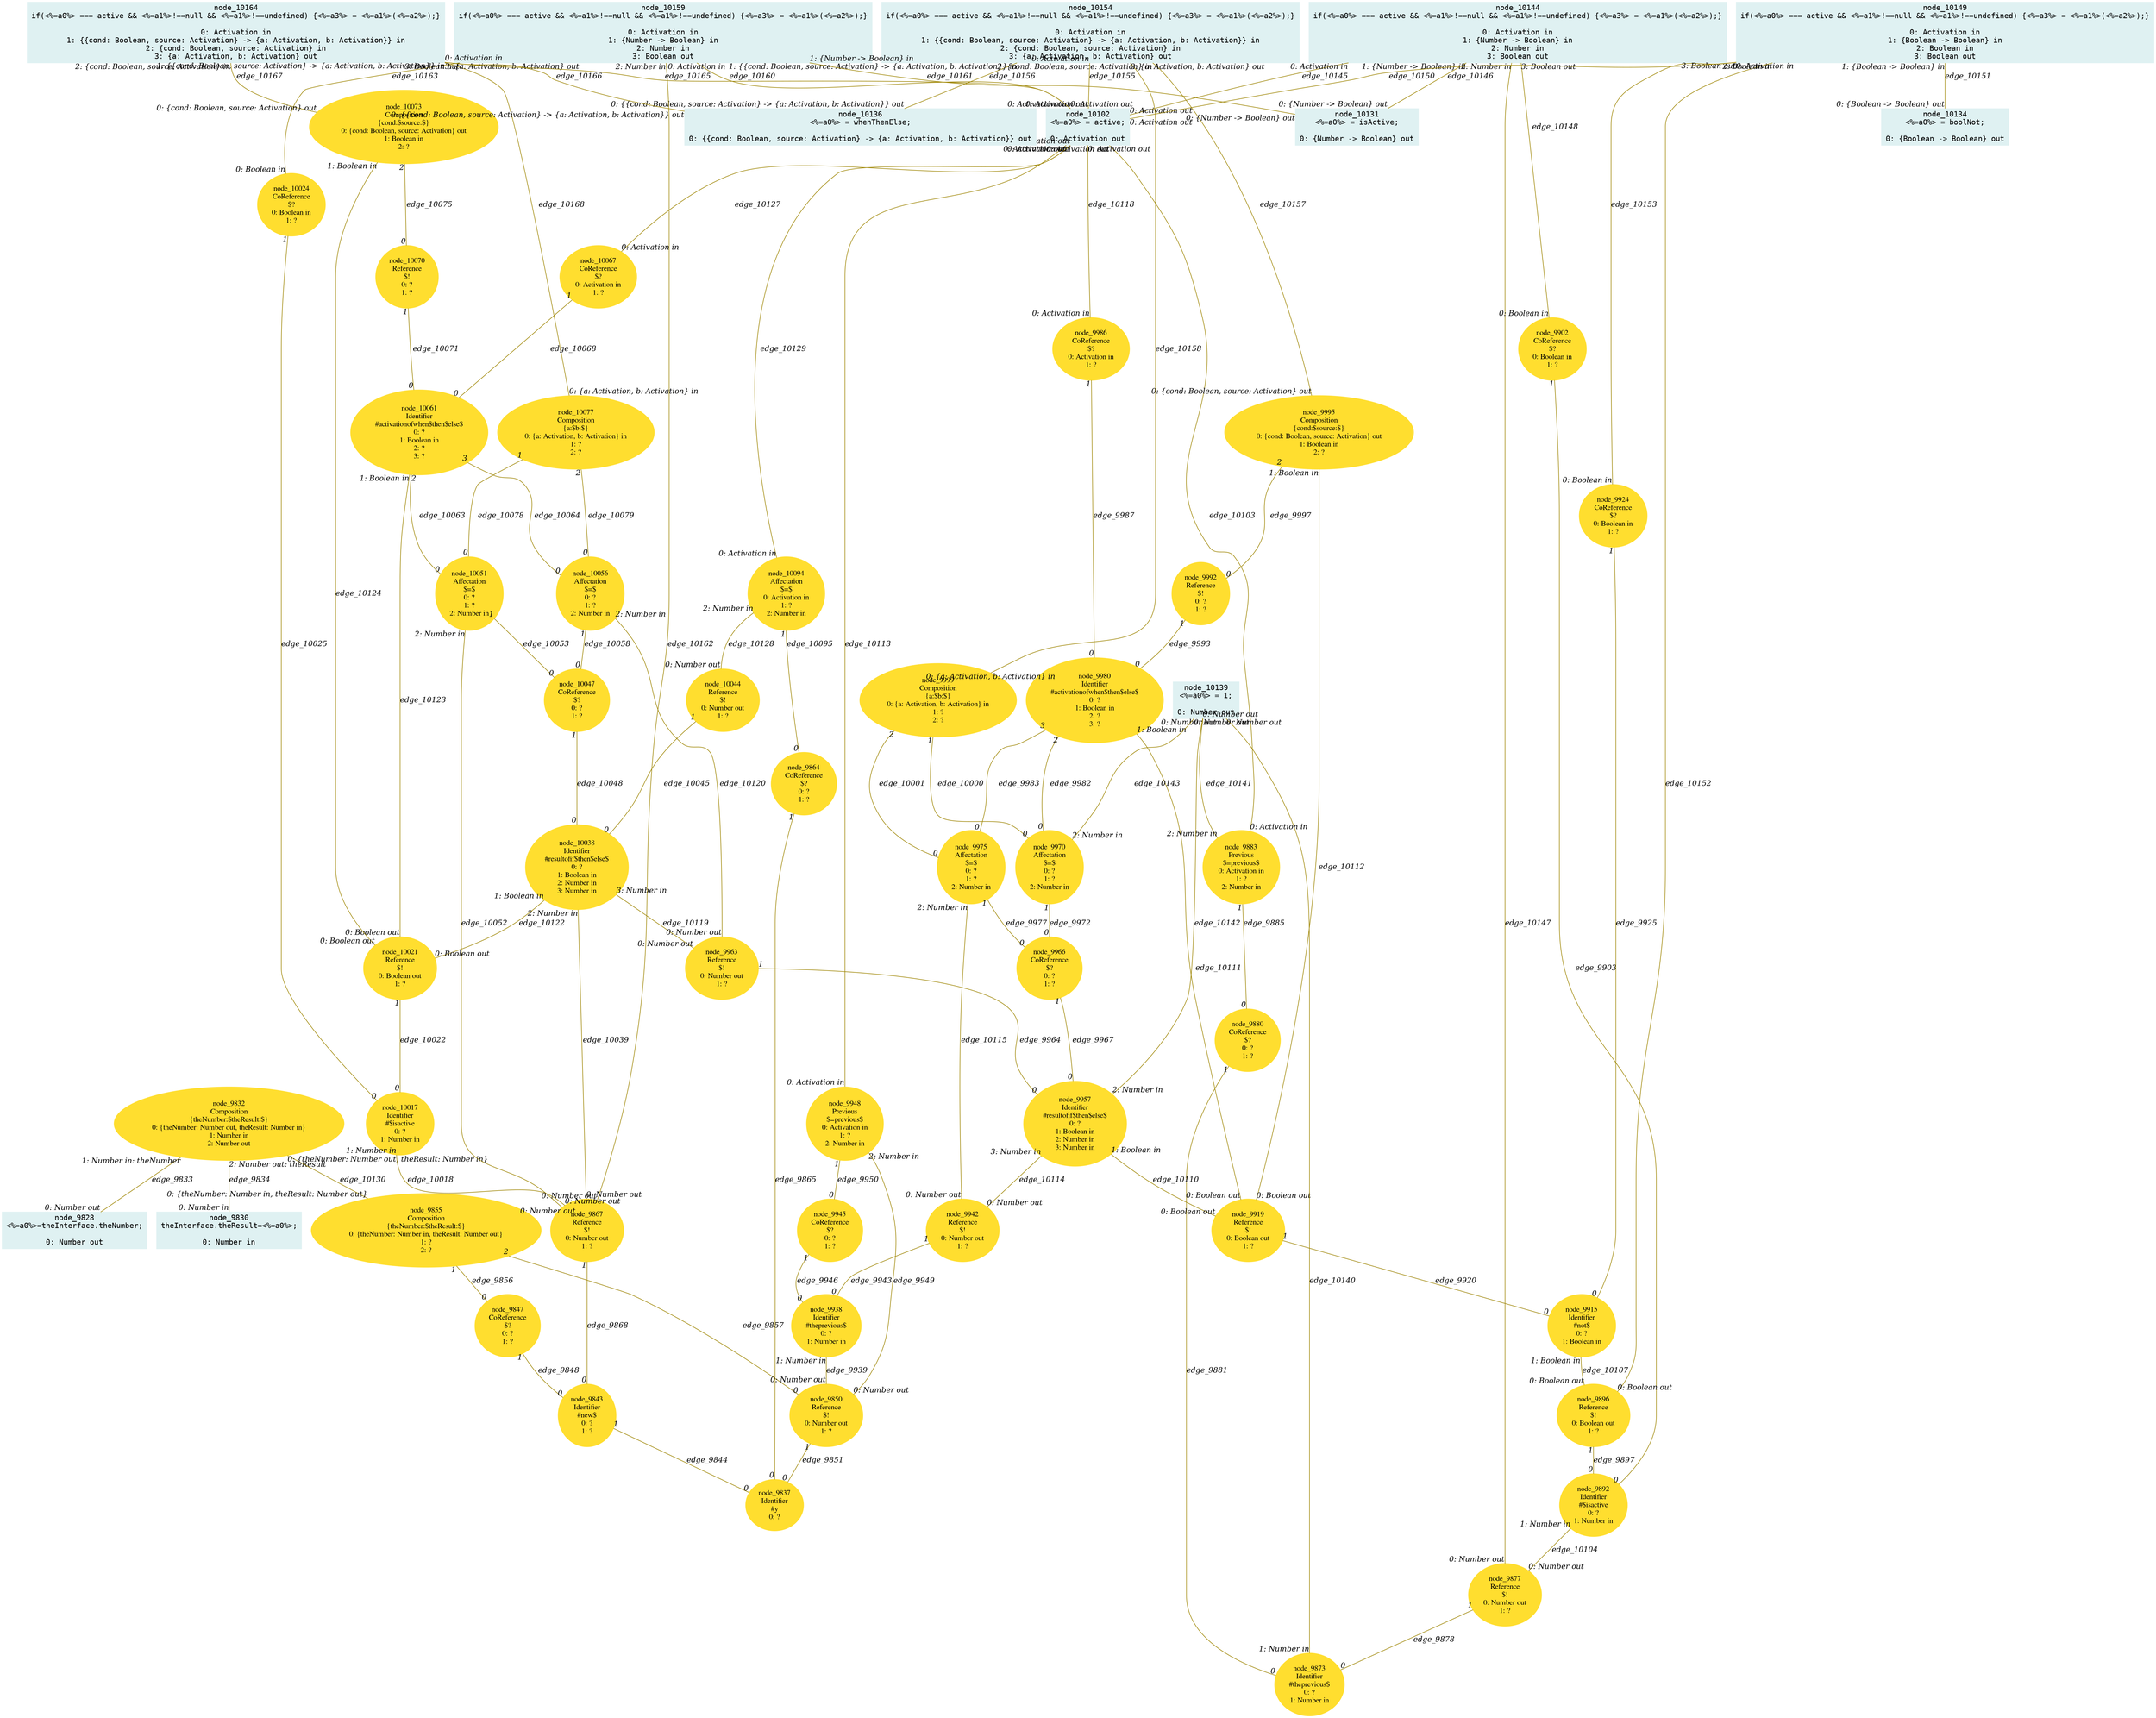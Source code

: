 digraph g{node_9828 [shape="box", style="filled", color="#dff1f2", fontname="Courier", label="node_9828
<%=a0%>=theInterface.theNumber;

0: Number out" ]
node_9830 [shape="box", style="filled", color="#dff1f2", fontname="Courier", label="node_9830
theInterface.theResult=<%=a0%>;

0: Number in" ]
node_9832 [shape="ellipse", style="filled", color="#ffde2f", fontname="Times", label="node_9832
Composition
{theNumber:$theResult:$}
0: {theNumber: Number out, theResult: Number in}
1: Number in
2: Number out" ]
node_9837 [shape="ellipse", style="filled", color="#ffde2f", fontname="Times", label="node_9837
Identifier
#y
0: ?" ]
node_9843 [shape="ellipse", style="filled", color="#ffde2f", fontname="Times", label="node_9843
Identifier
#new$
0: ?
1: ?" ]
node_9847 [shape="ellipse", style="filled", color="#ffde2f", fontname="Times", label="node_9847
CoReference
$?
0: ?
1: ?" ]
node_9850 [shape="ellipse", style="filled", color="#ffde2f", fontname="Times", label="node_9850
Reference
$!
0: Number out
1: ?" ]
node_9855 [shape="ellipse", style="filled", color="#ffde2f", fontname="Times", label="node_9855
Composition
{theNumber:$theResult:$}
0: {theNumber: Number in, theResult: Number out}
1: ?
2: ?" ]
node_9864 [shape="ellipse", style="filled", color="#ffde2f", fontname="Times", label="node_9864
CoReference
$?
0: ?
1: ?" ]
node_9867 [shape="ellipse", style="filled", color="#ffde2f", fontname="Times", label="node_9867
Reference
$!
0: Number out
1: ?" ]
node_9873 [shape="ellipse", style="filled", color="#ffde2f", fontname="Times", label="node_9873
Identifier
#theprevious$
0: ?
1: Number in" ]
node_9877 [shape="ellipse", style="filled", color="#ffde2f", fontname="Times", label="node_9877
Reference
$!
0: Number out
1: ?" ]
node_9880 [shape="ellipse", style="filled", color="#ffde2f", fontname="Times", label="node_9880
CoReference
$?
0: ?
1: ?" ]
node_9883 [shape="ellipse", style="filled", color="#ffde2f", fontname="Times", label="node_9883
Previous
$=previous$
0: Activation in
1: ?
2: Number in" ]
node_9892 [shape="ellipse", style="filled", color="#ffde2f", fontname="Times", label="node_9892
Identifier
#$isactive
0: ?
1: Number in" ]
node_9896 [shape="ellipse", style="filled", color="#ffde2f", fontname="Times", label="node_9896
Reference
$!
0: Boolean out
1: ?" ]
node_9902 [shape="ellipse", style="filled", color="#ffde2f", fontname="Times", label="node_9902
CoReference
$?
0: Boolean in
1: ?" ]
node_9915 [shape="ellipse", style="filled", color="#ffde2f", fontname="Times", label="node_9915
Identifier
#not$
0: ?
1: Boolean in" ]
node_9919 [shape="ellipse", style="filled", color="#ffde2f", fontname="Times", label="node_9919
Reference
$!
0: Boolean out
1: ?" ]
node_9924 [shape="ellipse", style="filled", color="#ffde2f", fontname="Times", label="node_9924
CoReference
$?
0: Boolean in
1: ?" ]
node_9938 [shape="ellipse", style="filled", color="#ffde2f", fontname="Times", label="node_9938
Identifier
#theprevious$
0: ?
1: Number in" ]
node_9942 [shape="ellipse", style="filled", color="#ffde2f", fontname="Times", label="node_9942
Reference
$!
0: Number out
1: ?" ]
node_9945 [shape="ellipse", style="filled", color="#ffde2f", fontname="Times", label="node_9945
CoReference
$?
0: ?
1: ?" ]
node_9948 [shape="ellipse", style="filled", color="#ffde2f", fontname="Times", label="node_9948
Previous
$=previous$
0: Activation in
1: ?
2: Number in" ]
node_9957 [shape="ellipse", style="filled", color="#ffde2f", fontname="Times", label="node_9957
Identifier
#resultofif$then$else$
0: ?
1: Boolean in
2: Number in
3: Number in" ]
node_9963 [shape="ellipse", style="filled", color="#ffde2f", fontname="Times", label="node_9963
Reference
$!
0: Number out
1: ?" ]
node_9966 [shape="ellipse", style="filled", color="#ffde2f", fontname="Times", label="node_9966
CoReference
$?
0: ?
1: ?" ]
node_9970 [shape="ellipse", style="filled", color="#ffde2f", fontname="Times", label="node_9970
Affectation
$=$
0: ?
1: ?
2: Number in" ]
node_9975 [shape="ellipse", style="filled", color="#ffde2f", fontname="Times", label="node_9975
Affectation
$=$
0: ?
1: ?
2: Number in" ]
node_9980 [shape="ellipse", style="filled", color="#ffde2f", fontname="Times", label="node_9980
Identifier
#activationofwhen$then$else$
0: ?
1: Boolean in
2: ?
3: ?" ]
node_9986 [shape="ellipse", style="filled", color="#ffde2f", fontname="Times", label="node_9986
CoReference
$?
0: Activation in
1: ?" ]
node_9992 [shape="ellipse", style="filled", color="#ffde2f", fontname="Times", label="node_9992
Reference
$!
0: ?
1: ?" ]
node_9995 [shape="ellipse", style="filled", color="#ffde2f", fontname="Times", label="node_9995
Composition
{cond:$source:$}
0: {cond: Boolean, source: Activation} out
1: Boolean in
2: ?" ]
node_9999 [shape="ellipse", style="filled", color="#ffde2f", fontname="Times", label="node_9999
Composition
{a:$b:$}
0: {a: Activation, b: Activation} in
1: ?
2: ?" ]
node_10017 [shape="ellipse", style="filled", color="#ffde2f", fontname="Times", label="node_10017
Identifier
#$isactive
0: ?
1: Number in" ]
node_10021 [shape="ellipse", style="filled", color="#ffde2f", fontname="Times", label="node_10021
Reference
$!
0: Boolean out
1: ?" ]
node_10024 [shape="ellipse", style="filled", color="#ffde2f", fontname="Times", label="node_10024
CoReference
$?
0: Boolean in
1: ?" ]
node_10038 [shape="ellipse", style="filled", color="#ffde2f", fontname="Times", label="node_10038
Identifier
#resultofif$then$else$
0: ?
1: Boolean in
2: Number in
3: Number in" ]
node_10044 [shape="ellipse", style="filled", color="#ffde2f", fontname="Times", label="node_10044
Reference
$!
0: Number out
1: ?" ]
node_10047 [shape="ellipse", style="filled", color="#ffde2f", fontname="Times", label="node_10047
CoReference
$?
0: ?
1: ?" ]
node_10051 [shape="ellipse", style="filled", color="#ffde2f", fontname="Times", label="node_10051
Affectation
$=$
0: ?
1: ?
2: Number in" ]
node_10056 [shape="ellipse", style="filled", color="#ffde2f", fontname="Times", label="node_10056
Affectation
$=$
0: ?
1: ?
2: Number in" ]
node_10061 [shape="ellipse", style="filled", color="#ffde2f", fontname="Times", label="node_10061
Identifier
#activationofwhen$then$else$
0: ?
1: Boolean in
2: ?
3: ?" ]
node_10067 [shape="ellipse", style="filled", color="#ffde2f", fontname="Times", label="node_10067
CoReference
$?
0: Activation in
1: ?" ]
node_10070 [shape="ellipse", style="filled", color="#ffde2f", fontname="Times", label="node_10070
Reference
$!
0: ?
1: ?" ]
node_10073 [shape="ellipse", style="filled", color="#ffde2f", fontname="Times", label="node_10073
Composition
{cond:$source:$}
0: {cond: Boolean, source: Activation} out
1: Boolean in
2: ?" ]
node_10077 [shape="ellipse", style="filled", color="#ffde2f", fontname="Times", label="node_10077
Composition
{a:$b:$}
0: {a: Activation, b: Activation} in
1: ?
2: ?" ]
node_10094 [shape="ellipse", style="filled", color="#ffde2f", fontname="Times", label="node_10094
Affectation
$=$
0: Activation in
1: ?
2: Number in" ]
node_10102 [shape="box", style="filled", color="#dff1f2", fontname="Courier", label="node_10102
<%=a0%> = active;

0: Activation out" ]
node_10131 [shape="box", style="filled", color="#dff1f2", fontname="Courier", label="node_10131
<%=a0%> = isActive;

0: {Number -> Boolean} out" ]
node_10134 [shape="box", style="filled", color="#dff1f2", fontname="Courier", label="node_10134
<%=a0%> = boolNot;

0: {Boolean -> Boolean} out" ]
node_10136 [shape="box", style="filled", color="#dff1f2", fontname="Courier", label="node_10136
<%=a0%> = whenThenElse;

0: {{cond: Boolean, source: Activation} -> {a: Activation, b: Activation}} out" ]
node_10139 [shape="box", style="filled", color="#dff1f2", fontname="Courier", label="node_10139
<%=a0%> = 1;

0: Number out" ]
node_10144 [shape="box", style="filled", color="#dff1f2", fontname="Courier", label="node_10144
if(<%=a0%> === active && <%=a1%>!==null && <%=a1%>!==undefined) {<%=a3%> = <%=a1%>(<%=a2%>);}

0: Activation in
1: {Number -> Boolean} in
2: Number in
3: Boolean out" ]
node_10149 [shape="box", style="filled", color="#dff1f2", fontname="Courier", label="node_10149
if(<%=a0%> === active && <%=a1%>!==null && <%=a1%>!==undefined) {<%=a3%> = <%=a1%>(<%=a2%>);}

0: Activation in
1: {Boolean -> Boolean} in
2: Boolean in
3: Boolean out" ]
node_10154 [shape="box", style="filled", color="#dff1f2", fontname="Courier", label="node_10154
if(<%=a0%> === active && <%=a1%>!==null && <%=a1%>!==undefined) {<%=a3%> = <%=a1%>(<%=a2%>);}

0: Activation in
1: {{cond: Boolean, source: Activation} -> {a: Activation, b: Activation}} in
2: {cond: Boolean, source: Activation} in
3: {a: Activation, b: Activation} out" ]
node_10159 [shape="box", style="filled", color="#dff1f2", fontname="Courier", label="node_10159
if(<%=a0%> === active && <%=a1%>!==null && <%=a1%>!==undefined) {<%=a3%> = <%=a1%>(<%=a2%>);}

0: Activation in
1: {Number -> Boolean} in
2: Number in
3: Boolean out" ]
node_10164 [shape="box", style="filled", color="#dff1f2", fontname="Courier", label="node_10164
if(<%=a0%> === active && <%=a1%>!==null && <%=a1%>!==undefined) {<%=a3%> = <%=a1%>(<%=a2%>);}

0: Activation in
1: {{cond: Boolean, source: Activation} -> {a: Activation, b: Activation}} in
2: {cond: Boolean, source: Activation} in
3: {a: Activation, b: Activation} out" ]
node_9832 -> node_9828 [dir=none, arrowHead=none, fontname="Times-Italic", arrowsize=1, color="#9d8400", label="edge_9833",  headlabel="0: Number out", taillabel="1: Number in: theNumber" ]
node_9832 -> node_9830 [dir=none, arrowHead=none, fontname="Times-Italic", arrowsize=1, color="#9d8400", label="edge_9834",  headlabel="0: Number in", taillabel="2: Number out: theResult" ]
node_9843 -> node_9837 [dir=none, arrowHead=none, fontname="Times-Italic", arrowsize=1, color="#9d8400", label="edge_9844",  headlabel="0", taillabel="1" ]
node_9847 -> node_9843 [dir=none, arrowHead=none, fontname="Times-Italic", arrowsize=1, color="#9d8400", label="edge_9848",  headlabel="0", taillabel="1" ]
node_9850 -> node_9837 [dir=none, arrowHead=none, fontname="Times-Italic", arrowsize=1, color="#9d8400", label="edge_9851",  headlabel="0", taillabel="1" ]
node_9855 -> node_9847 [dir=none, arrowHead=none, fontname="Times-Italic", arrowsize=1, color="#9d8400", label="edge_9856",  headlabel="0", taillabel="1" ]
node_9855 -> node_9850 [dir=none, arrowHead=none, fontname="Times-Italic", arrowsize=1, color="#9d8400", label="edge_9857",  headlabel="0", taillabel="2" ]
node_9864 -> node_9837 [dir=none, arrowHead=none, fontname="Times-Italic", arrowsize=1, color="#9d8400", label="edge_9865",  headlabel="0", taillabel="1" ]
node_9867 -> node_9843 [dir=none, arrowHead=none, fontname="Times-Italic", arrowsize=1, color="#9d8400", label="edge_9868",  headlabel="0", taillabel="1" ]
node_9877 -> node_9873 [dir=none, arrowHead=none, fontname="Times-Italic", arrowsize=1, color="#9d8400", label="edge_9878",  headlabel="0", taillabel="1" ]
node_9880 -> node_9873 [dir=none, arrowHead=none, fontname="Times-Italic", arrowsize=1, color="#9d8400", label="edge_9881",  headlabel="0", taillabel="1" ]
node_9883 -> node_9880 [dir=none, arrowHead=none, fontname="Times-Italic", arrowsize=1, color="#9d8400", label="edge_9885",  headlabel="0", taillabel="1" ]
node_9896 -> node_9892 [dir=none, arrowHead=none, fontname="Times-Italic", arrowsize=1, color="#9d8400", label="edge_9897",  headlabel="0", taillabel="1" ]
node_9902 -> node_9892 [dir=none, arrowHead=none, fontname="Times-Italic", arrowsize=1, color="#9d8400", label="edge_9903",  headlabel="0", taillabel="1" ]
node_9919 -> node_9915 [dir=none, arrowHead=none, fontname="Times-Italic", arrowsize=1, color="#9d8400", label="edge_9920",  headlabel="0", taillabel="1" ]
node_9924 -> node_9915 [dir=none, arrowHead=none, fontname="Times-Italic", arrowsize=1, color="#9d8400", label="edge_9925",  headlabel="0", taillabel="1" ]
node_9938 -> node_9850 [dir=none, arrowHead=none, fontname="Times-Italic", arrowsize=1, color="#9d8400", label="edge_9939",  headlabel="0: Number out", taillabel="1: Number in" ]
node_9942 -> node_9938 [dir=none, arrowHead=none, fontname="Times-Italic", arrowsize=1, color="#9d8400", label="edge_9943",  headlabel="0", taillabel="1" ]
node_9945 -> node_9938 [dir=none, arrowHead=none, fontname="Times-Italic", arrowsize=1, color="#9d8400", label="edge_9946",  headlabel="0", taillabel="1" ]
node_9948 -> node_9850 [dir=none, arrowHead=none, fontname="Times-Italic", arrowsize=1, color="#9d8400", label="edge_9949",  headlabel="0: Number out", taillabel="2: Number in" ]
node_9948 -> node_9945 [dir=none, arrowHead=none, fontname="Times-Italic", arrowsize=1, color="#9d8400", label="edge_9950",  headlabel="0", taillabel="1" ]
node_9963 -> node_9957 [dir=none, arrowHead=none, fontname="Times-Italic", arrowsize=1, color="#9d8400", label="edge_9964",  headlabel="0", taillabel="1" ]
node_9966 -> node_9957 [dir=none, arrowHead=none, fontname="Times-Italic", arrowsize=1, color="#9d8400", label="edge_9967",  headlabel="0", taillabel="1" ]
node_9970 -> node_9966 [dir=none, arrowHead=none, fontname="Times-Italic", arrowsize=1, color="#9d8400", label="edge_9972",  headlabel="0", taillabel="1" ]
node_9975 -> node_9966 [dir=none, arrowHead=none, fontname="Times-Italic", arrowsize=1, color="#9d8400", label="edge_9977",  headlabel="0", taillabel="1" ]
node_9980 -> node_9970 [dir=none, arrowHead=none, fontname="Times-Italic", arrowsize=1, color="#9d8400", label="edge_9982",  headlabel="0", taillabel="2" ]
node_9980 -> node_9975 [dir=none, arrowHead=none, fontname="Times-Italic", arrowsize=1, color="#9d8400", label="edge_9983",  headlabel="0", taillabel="3" ]
node_9986 -> node_9980 [dir=none, arrowHead=none, fontname="Times-Italic", arrowsize=1, color="#9d8400", label="edge_9987",  headlabel="0", taillabel="1" ]
node_9992 -> node_9980 [dir=none, arrowHead=none, fontname="Times-Italic", arrowsize=1, color="#9d8400", label="edge_9993",  headlabel="0", taillabel="1" ]
node_9995 -> node_9992 [dir=none, arrowHead=none, fontname="Times-Italic", arrowsize=1, color="#9d8400", label="edge_9997",  headlabel="0", taillabel="2" ]
node_9999 -> node_9970 [dir=none, arrowHead=none, fontname="Times-Italic", arrowsize=1, color="#9d8400", label="edge_10000",  headlabel="0", taillabel="1" ]
node_9999 -> node_9975 [dir=none, arrowHead=none, fontname="Times-Italic", arrowsize=1, color="#9d8400", label="edge_10001",  headlabel="0", taillabel="2" ]
node_10017 -> node_9867 [dir=none, arrowHead=none, fontname="Times-Italic", arrowsize=1, color="#9d8400", label="edge_10018",  headlabel="0: Number out", taillabel="1: Number in" ]
node_10021 -> node_10017 [dir=none, arrowHead=none, fontname="Times-Italic", arrowsize=1, color="#9d8400", label="edge_10022",  headlabel="0", taillabel="1" ]
node_10024 -> node_10017 [dir=none, arrowHead=none, fontname="Times-Italic", arrowsize=1, color="#9d8400", label="edge_10025",  headlabel="0", taillabel="1" ]
node_10038 -> node_9867 [dir=none, arrowHead=none, fontname="Times-Italic", arrowsize=1, color="#9d8400", label="edge_10039",  headlabel="0: Number out", taillabel="2: Number in" ]
node_10044 -> node_10038 [dir=none, arrowHead=none, fontname="Times-Italic", arrowsize=1, color="#9d8400", label="edge_10045",  headlabel="0", taillabel="1" ]
node_10047 -> node_10038 [dir=none, arrowHead=none, fontname="Times-Italic", arrowsize=1, color="#9d8400", label="edge_10048",  headlabel="0", taillabel="1" ]
node_10051 -> node_9867 [dir=none, arrowHead=none, fontname="Times-Italic", arrowsize=1, color="#9d8400", label="edge_10052",  headlabel="0: Number out", taillabel="2: Number in" ]
node_10051 -> node_10047 [dir=none, arrowHead=none, fontname="Times-Italic", arrowsize=1, color="#9d8400", label="edge_10053",  headlabel="0", taillabel="1" ]
node_10056 -> node_10047 [dir=none, arrowHead=none, fontname="Times-Italic", arrowsize=1, color="#9d8400", label="edge_10058",  headlabel="0", taillabel="1" ]
node_10061 -> node_10051 [dir=none, arrowHead=none, fontname="Times-Italic", arrowsize=1, color="#9d8400", label="edge_10063",  headlabel="0", taillabel="2" ]
node_10061 -> node_10056 [dir=none, arrowHead=none, fontname="Times-Italic", arrowsize=1, color="#9d8400", label="edge_10064",  headlabel="0", taillabel="3" ]
node_10067 -> node_10061 [dir=none, arrowHead=none, fontname="Times-Italic", arrowsize=1, color="#9d8400", label="edge_10068",  headlabel="0", taillabel="1" ]
node_10070 -> node_10061 [dir=none, arrowHead=none, fontname="Times-Italic", arrowsize=1, color="#9d8400", label="edge_10071",  headlabel="0", taillabel="1" ]
node_10073 -> node_10070 [dir=none, arrowHead=none, fontname="Times-Italic", arrowsize=1, color="#9d8400", label="edge_10075",  headlabel="0", taillabel="2" ]
node_10077 -> node_10051 [dir=none, arrowHead=none, fontname="Times-Italic", arrowsize=1, color="#9d8400", label="edge_10078",  headlabel="0", taillabel="1" ]
node_10077 -> node_10056 [dir=none, arrowHead=none, fontname="Times-Italic", arrowsize=1, color="#9d8400", label="edge_10079",  headlabel="0", taillabel="2" ]
node_10094 -> node_9864 [dir=none, arrowHead=none, fontname="Times-Italic", arrowsize=1, color="#9d8400", label="edge_10095",  headlabel="0", taillabel="1" ]
node_10102 -> node_9883 [dir=none, arrowHead=none, fontname="Times-Italic", arrowsize=1, color="#9d8400", label="edge_10103",  headlabel="0: Activation in", taillabel="0: Activation out" ]
node_9892 -> node_9877 [dir=none, arrowHead=none, fontname="Times-Italic", arrowsize=1, color="#9d8400", label="edge_10104",  headlabel="0: Number out", taillabel="1: Number in" ]
node_9915 -> node_9896 [dir=none, arrowHead=none, fontname="Times-Italic", arrowsize=1, color="#9d8400", label="edge_10107",  headlabel="0: Boolean out", taillabel="1: Boolean in" ]
node_9957 -> node_9919 [dir=none, arrowHead=none, fontname="Times-Italic", arrowsize=1, color="#9d8400", label="edge_10110",  headlabel="0: Boolean out", taillabel="1: Boolean in" ]
node_9980 -> node_9919 [dir=none, arrowHead=none, fontname="Times-Italic", arrowsize=1, color="#9d8400", label="edge_10111",  headlabel="0: Boolean out", taillabel="1: Boolean in" ]
node_9995 -> node_9919 [dir=none, arrowHead=none, fontname="Times-Italic", arrowsize=1, color="#9d8400", label="edge_10112",  headlabel="0: Boolean out", taillabel="1: Boolean in" ]
node_10102 -> node_9948 [dir=none, arrowHead=none, fontname="Times-Italic", arrowsize=1, color="#9d8400", label="edge_10113",  headlabel="0: Activation in", taillabel="0: Activation out" ]
node_9957 -> node_9942 [dir=none, arrowHead=none, fontname="Times-Italic", arrowsize=1, color="#9d8400", label="edge_10114",  headlabel="0: Number out", taillabel="3: Number in" ]
node_9975 -> node_9942 [dir=none, arrowHead=none, fontname="Times-Italic", arrowsize=1, color="#9d8400", label="edge_10115",  headlabel="0: Number out", taillabel="2: Number in" ]
node_10102 -> node_9986 [dir=none, arrowHead=none, fontname="Times-Italic", arrowsize=1, color="#9d8400", label="edge_10118",  headlabel="0: Activation in", taillabel="0: Activation out" ]
node_10038 -> node_9963 [dir=none, arrowHead=none, fontname="Times-Italic", arrowsize=1, color="#9d8400", label="edge_10119",  headlabel="0: Number out", taillabel="3: Number in" ]
node_10056 -> node_9963 [dir=none, arrowHead=none, fontname="Times-Italic", arrowsize=1, color="#9d8400", label="edge_10120",  headlabel="0: Number out", taillabel="2: Number in" ]
node_10038 -> node_10021 [dir=none, arrowHead=none, fontname="Times-Italic", arrowsize=1, color="#9d8400", label="edge_10122",  headlabel="0: Boolean out", taillabel="1: Boolean in" ]
node_10061 -> node_10021 [dir=none, arrowHead=none, fontname="Times-Italic", arrowsize=1, color="#9d8400", label="edge_10123",  headlabel="0: Boolean out", taillabel="1: Boolean in" ]
node_10073 -> node_10021 [dir=none, arrowHead=none, fontname="Times-Italic", arrowsize=1, color="#9d8400", label="edge_10124",  headlabel="0: Boolean out", taillabel="1: Boolean in" ]
node_10102 -> node_10067 [dir=none, arrowHead=none, fontname="Times-Italic", arrowsize=1, color="#9d8400", label="edge_10127",  headlabel="0: Activation in", taillabel="0: Activation out" ]
node_10094 -> node_10044 [dir=none, arrowHead=none, fontname="Times-Italic", arrowsize=1, color="#9d8400", label="edge_10128",  headlabel="0: Number out", taillabel="2: Number in" ]
node_10102 -> node_10094 [dir=none, arrowHead=none, fontname="Times-Italic", arrowsize=1, color="#9d8400", label="edge_10129",  headlabel="0: Activation in", taillabel="0: Activation out" ]
node_9832 -> node_9855 [dir=none, arrowHead=none, fontname="Times-Italic", arrowsize=1, color="#9d8400", label="edge_10130",  headlabel="0: {theNumber: Number in, theResult: Number out}", taillabel="0: {theNumber: Number out, theResult: Number in}" ]
node_10139 -> node_9873 [dir=none, arrowHead=none, fontname="Times-Italic", arrowsize=1, color="#9d8400", label="edge_10140",  headlabel="1: Number in", taillabel="0: Number out" ]
node_10139 -> node_9883 [dir=none, arrowHead=none, fontname="Times-Italic", arrowsize=1, color="#9d8400", label="edge_10141",  headlabel="2: Number in", taillabel="0: Number out" ]
node_10139 -> node_9957 [dir=none, arrowHead=none, fontname="Times-Italic", arrowsize=1, color="#9d8400", label="edge_10142",  headlabel="2: Number in", taillabel="0: Number out" ]
node_10139 -> node_9970 [dir=none, arrowHead=none, fontname="Times-Italic", arrowsize=1, color="#9d8400", label="edge_10143",  headlabel="2: Number in", taillabel="0: Number out" ]
node_10144 -> node_10102 [dir=none, arrowHead=none, fontname="Times-Italic", arrowsize=1, color="#9d8400", label="edge_10145",  headlabel="0: Activation out", taillabel="0: Activation in" ]
node_10144 -> node_10131 [dir=none, arrowHead=none, fontname="Times-Italic", arrowsize=1, color="#9d8400", label="edge_10146",  headlabel="0: {Number -> Boolean} out", taillabel="1: {Number -> Boolean} in" ]
node_10144 -> node_9877 [dir=none, arrowHead=none, fontname="Times-Italic", arrowsize=1, color="#9d8400", label="edge_10147",  headlabel="0: Number out", taillabel="2: Number in" ]
node_10144 -> node_9902 [dir=none, arrowHead=none, fontname="Times-Italic", arrowsize=1, color="#9d8400", label="edge_10148",  headlabel="0: Boolean in", taillabel="3: Boolean out" ]
node_10149 -> node_10102 [dir=none, arrowHead=none, fontname="Times-Italic", arrowsize=1, color="#9d8400", label="edge_10150",  headlabel="0: Activation out", taillabel="0: Activation in" ]
node_10149 -> node_10134 [dir=none, arrowHead=none, fontname="Times-Italic", arrowsize=1, color="#9d8400", label="edge_10151",  headlabel="0: {Boolean -> Boolean} out", taillabel="1: {Boolean -> Boolean} in" ]
node_10149 -> node_9896 [dir=none, arrowHead=none, fontname="Times-Italic", arrowsize=1, color="#9d8400", label="edge_10152",  headlabel="0: Boolean out", taillabel="2: Boolean in" ]
node_10149 -> node_9924 [dir=none, arrowHead=none, fontname="Times-Italic", arrowsize=1, color="#9d8400", label="edge_10153",  headlabel="0: Boolean in", taillabel="3: Boolean out" ]
node_10154 -> node_10102 [dir=none, arrowHead=none, fontname="Times-Italic", arrowsize=1, color="#9d8400", label="edge_10155",  headlabel="0: Activation out", taillabel="0: Activation in" ]
node_10154 -> node_10136 [dir=none, arrowHead=none, fontname="Times-Italic", arrowsize=1, color="#9d8400", label="edge_10156",  headlabel="0: {{cond: Boolean, source: Activation} -> {a: Activation, b: Activation}} out", taillabel="1: {{cond: Boolean, source: Activation} -> {a: Activation, b: Activation}} in" ]
node_10154 -> node_9995 [dir=none, arrowHead=none, fontname="Times-Italic", arrowsize=1, color="#9d8400", label="edge_10157",  headlabel="0: {cond: Boolean, source: Activation} out", taillabel="2: {cond: Boolean, source: Activation} in" ]
node_10154 -> node_9999 [dir=none, arrowHead=none, fontname="Times-Italic", arrowsize=1, color="#9d8400", label="edge_10158",  headlabel="0: {a: Activation, b: Activation} in", taillabel="3: {a: Activation, b: Activation} out" ]
node_10159 -> node_10102 [dir=none, arrowHead=none, fontname="Times-Italic", arrowsize=1, color="#9d8400", label="edge_10160",  headlabel="0: Activation out", taillabel="0: Activation in" ]
node_10159 -> node_10131 [dir=none, arrowHead=none, fontname="Times-Italic", arrowsize=1, color="#9d8400", label="edge_10161",  headlabel="0: {Number -> Boolean} out", taillabel="1: {Number -> Boolean} in" ]
node_10159 -> node_9867 [dir=none, arrowHead=none, fontname="Times-Italic", arrowsize=1, color="#9d8400", label="edge_10162",  headlabel="0: Number out", taillabel="2: Number in" ]
node_10159 -> node_10024 [dir=none, arrowHead=none, fontname="Times-Italic", arrowsize=1, color="#9d8400", label="edge_10163",  headlabel="0: Boolean in", taillabel="3: Boolean out" ]
node_10164 -> node_10102 [dir=none, arrowHead=none, fontname="Times-Italic", arrowsize=1, color="#9d8400", label="edge_10165",  headlabel="0: Activation out", taillabel="0: Activation in" ]
node_10164 -> node_10136 [dir=none, arrowHead=none, fontname="Times-Italic", arrowsize=1, color="#9d8400", label="edge_10166",  headlabel="0: {{cond: Boolean, source: Activation} -> {a: Activation, b: Activation}} out", taillabel="1: {{cond: Boolean, source: Activation} -> {a: Activation, b: Activation}} in" ]
node_10164 -> node_10073 [dir=none, arrowHead=none, fontname="Times-Italic", arrowsize=1, color="#9d8400", label="edge_10167",  headlabel="0: {cond: Boolean, source: Activation} out", taillabel="2: {cond: Boolean, source: Activation} in" ]
node_10164 -> node_10077 [dir=none, arrowHead=none, fontname="Times-Italic", arrowsize=1, color="#9d8400", label="edge_10168",  headlabel="0: {a: Activation, b: Activation} in", taillabel="3: {a: Activation, b: Activation} out" ]
}